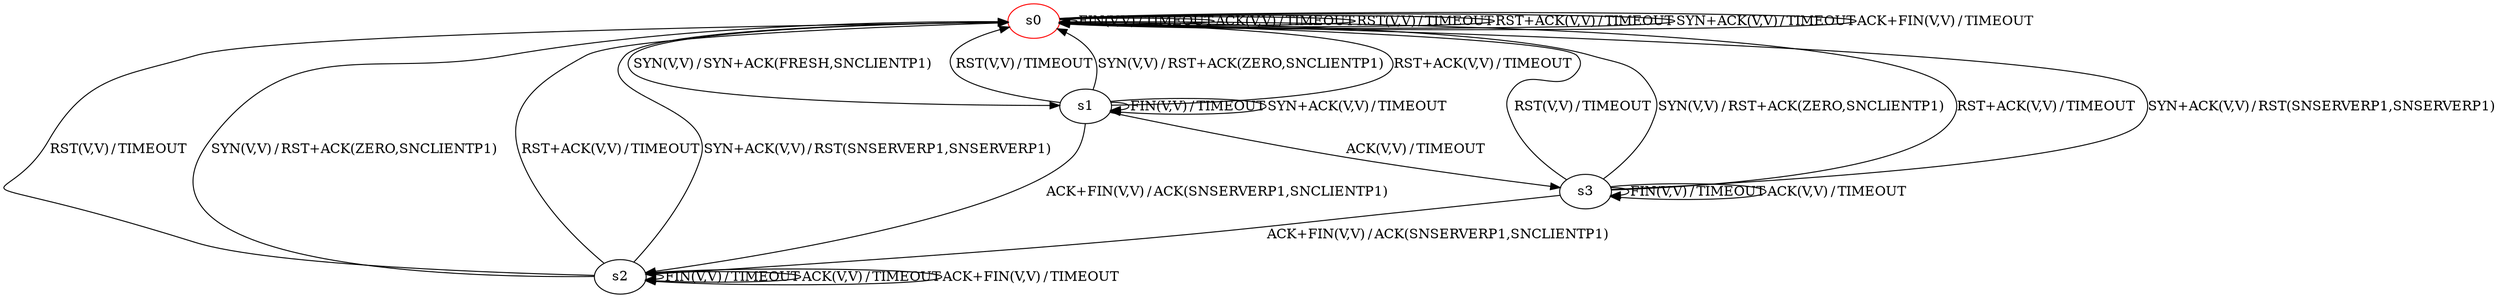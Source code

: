digraph G {
label=""
s0 [color="red"]
s1
s2
s3
s0 [label="s0"];
s0 -> s0[label=<<table border="0" cellpadding="1" cellspacing="0"><tr><td>FIN(V,V)</td><td>/</td><td>TIMEOUT</td></tr></table>>]
s0 -> s0[label=<<table border="0" cellpadding="1" cellspacing="0"><tr><td>ACK(V,V)</td><td>/</td><td>TIMEOUT</td></tr></table>>]
s0 -> s0[label=<<table border="0" cellpadding="1" cellspacing="0"><tr><td>RST(V,V)</td><td>/</td><td>TIMEOUT</td></tr></table>>]
s0 -> s1[label=<<table border="0" cellpadding="1" cellspacing="0"><tr><td>SYN(V,V)</td><td>/</td><td>SYN+ACK(FRESH,SNCLIENTP1)</td></tr></table>>]
s0 -> s0[label=<<table border="0" cellpadding="1" cellspacing="0"><tr><td>RST+ACK(V,V)</td><td>/</td><td>TIMEOUT</td></tr></table>>]
s0 -> s0[label=<<table border="0" cellpadding="1" cellspacing="0"><tr><td>SYN+ACK(V,V)</td><td>/</td><td>TIMEOUT</td></tr></table>>]
s0 -> s0[label=<<table border="0" cellpadding="1" cellspacing="0"><tr><td>ACK+FIN(V,V)</td><td>/</td><td>TIMEOUT</td></tr></table>>]
s1 [label="s1"];
s1 -> s1[label=<<table border="0" cellpadding="1" cellspacing="0"><tr><td>FIN(V,V)</td><td>/</td><td>TIMEOUT</td></tr></table>>]
s1 -> s3[label=<<table border="0" cellpadding="1" cellspacing="0"><tr><td>ACK(V,V)</td><td>/</td><td>TIMEOUT</td></tr></table>>]
s1 -> s0[label=<<table border="0" cellpadding="1" cellspacing="0"><tr><td>RST(V,V)</td><td>/</td><td>TIMEOUT</td></tr></table>>]
s1 -> s0[label=<<table border="0" cellpadding="1" cellspacing="0"><tr><td>SYN(V,V)</td><td>/</td><td>RST+ACK(ZERO,SNCLIENTP1)</td></tr></table>>]
s1 -> s0[label=<<table border="0" cellpadding="1" cellspacing="0"><tr><td>RST+ACK(V,V)</td><td>/</td><td>TIMEOUT</td></tr></table>>]
s1 -> s1[label=<<table border="0" cellpadding="1" cellspacing="0"><tr><td>SYN+ACK(V,V)</td><td>/</td><td>TIMEOUT</td></tr></table>>]
s1 -> s2[label=<<table border="0" cellpadding="1" cellspacing="0"><tr><td>ACK+FIN(V,V)</td><td>/</td><td>ACK(SNSERVERP1,SNCLIENTP1)</td></tr></table>>]
s2 [label="s2"];
s2 -> s2[label=<<table border="0" cellpadding="1" cellspacing="0"><tr><td>FIN(V,V)</td><td>/</td><td>TIMEOUT</td></tr></table>>]
s2 -> s2[label=<<table border="0" cellpadding="1" cellspacing="0"><tr><td>ACK(V,V)</td><td>/</td><td>TIMEOUT</td></tr></table>>]
s2 -> s0[label=<<table border="0" cellpadding="1" cellspacing="0"><tr><td>RST(V,V)</td><td>/</td><td>TIMEOUT</td></tr></table>>]
s2 -> s0[label=<<table border="0" cellpadding="1" cellspacing="0"><tr><td>SYN(V,V)</td><td>/</td><td>RST+ACK(ZERO,SNCLIENTP1)</td></tr></table>>]
s2 -> s0[label=<<table border="0" cellpadding="1" cellspacing="0"><tr><td>RST+ACK(V,V)</td><td>/</td><td>TIMEOUT</td></tr></table>>]
s2 -> s0[label=<<table border="0" cellpadding="1" cellspacing="0"><tr><td>SYN+ACK(V,V)</td><td>/</td><td>RST(SNSERVERP1,SNSERVERP1)</td></tr></table>>]
s2 -> s2[label=<<table border="0" cellpadding="1" cellspacing="0"><tr><td>ACK+FIN(V,V)</td><td>/</td><td>TIMEOUT</td></tr></table>>]
s3 [label="s3"];
s3 -> s3[label=<<table border="0" cellpadding="1" cellspacing="0"><tr><td>FIN(V,V)</td><td>/</td><td>TIMEOUT</td></tr></table>>]
s3 -> s3[label=<<table border="0" cellpadding="1" cellspacing="0"><tr><td>ACK(V,V)</td><td>/</td><td>TIMEOUT</td></tr></table>>]
s3 -> s0[label=<<table border="0" cellpadding="1" cellspacing="0"><tr><td>RST(V,V)</td><td>/</td><td>TIMEOUT</td></tr></table>>]
s3 -> s0[label=<<table border="0" cellpadding="1" cellspacing="0"><tr><td>SYN(V,V)</td><td>/</td><td>RST+ACK(ZERO,SNCLIENTP1)</td></tr></table>>]
s3 -> s0[label=<<table border="0" cellpadding="1" cellspacing="0"><tr><td>RST+ACK(V,V)</td><td>/</td><td>TIMEOUT</td></tr></table>>]
s3 -> s0[label=<<table border="0" cellpadding="1" cellspacing="0"><tr><td>SYN+ACK(V,V)</td><td>/</td><td>RST(SNSERVERP1,SNSERVERP1)</td></tr></table>>]
s3 -> s2[label=<<table border="0" cellpadding="1" cellspacing="0"><tr><td>ACK+FIN(V,V)</td><td>/</td><td>ACK(SNSERVERP1,SNCLIENTP1)</td></tr></table>>]
}
